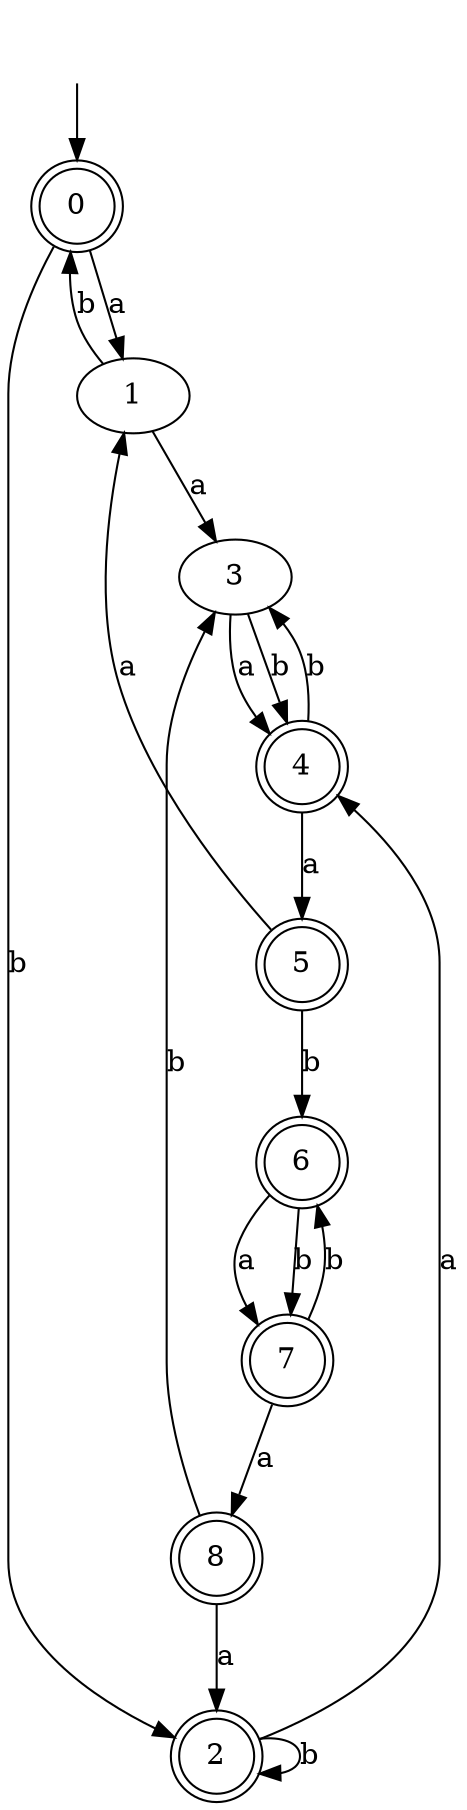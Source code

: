 digraph RandomDFA {
  __start0 [label="", shape=none];
  __start0 -> 0 [label=""];
  0 [shape=circle] [shape=doublecircle]
  0 -> 1 [label="a"]
  0 -> 2 [label="b"]
  1
  1 -> 3 [label="a"]
  1 -> 0 [label="b"]
  2 [shape=doublecircle]
  2 -> 4 [label="a"]
  2 -> 2 [label="b"]
  3
  3 -> 4 [label="a"]
  3 -> 4 [label="b"]
  4 [shape=doublecircle]
  4 -> 5 [label="a"]
  4 -> 3 [label="b"]
  5 [shape=doublecircle]
  5 -> 1 [label="a"]
  5 -> 6 [label="b"]
  6 [shape=doublecircle]
  6 -> 7 [label="a"]
  6 -> 7 [label="b"]
  7 [shape=doublecircle]
  7 -> 8 [label="a"]
  7 -> 6 [label="b"]
  8 [shape=doublecircle]
  8 -> 2 [label="a"]
  8 -> 3 [label="b"]
}
